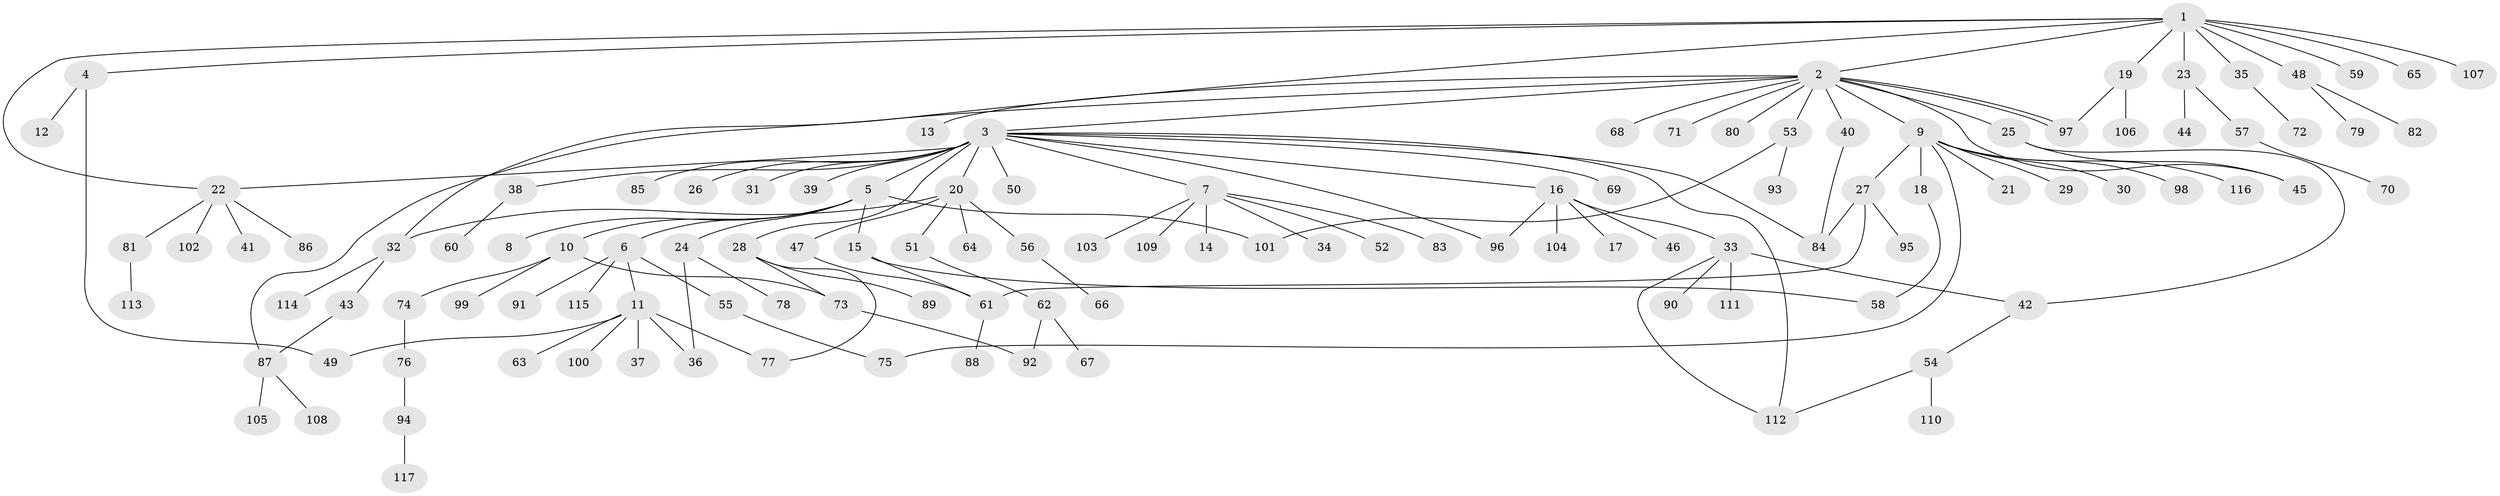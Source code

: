 // Generated by graph-tools (version 1.1) at 2025/14/03/09/25 04:14:41]
// undirected, 117 vertices, 138 edges
graph export_dot {
graph [start="1"]
  node [color=gray90,style=filled];
  1;
  2;
  3;
  4;
  5;
  6;
  7;
  8;
  9;
  10;
  11;
  12;
  13;
  14;
  15;
  16;
  17;
  18;
  19;
  20;
  21;
  22;
  23;
  24;
  25;
  26;
  27;
  28;
  29;
  30;
  31;
  32;
  33;
  34;
  35;
  36;
  37;
  38;
  39;
  40;
  41;
  42;
  43;
  44;
  45;
  46;
  47;
  48;
  49;
  50;
  51;
  52;
  53;
  54;
  55;
  56;
  57;
  58;
  59;
  60;
  61;
  62;
  63;
  64;
  65;
  66;
  67;
  68;
  69;
  70;
  71;
  72;
  73;
  74;
  75;
  76;
  77;
  78;
  79;
  80;
  81;
  82;
  83;
  84;
  85;
  86;
  87;
  88;
  89;
  90;
  91;
  92;
  93;
  94;
  95;
  96;
  97;
  98;
  99;
  100;
  101;
  102;
  103;
  104;
  105;
  106;
  107;
  108;
  109;
  110;
  111;
  112;
  113;
  114;
  115;
  116;
  117;
  1 -- 2;
  1 -- 4;
  1 -- 19;
  1 -- 22;
  1 -- 23;
  1 -- 32;
  1 -- 35;
  1 -- 48;
  1 -- 59;
  1 -- 65;
  1 -- 107;
  2 -- 3;
  2 -- 9;
  2 -- 13;
  2 -- 25;
  2 -- 40;
  2 -- 45;
  2 -- 53;
  2 -- 68;
  2 -- 71;
  2 -- 80;
  2 -- 87;
  2 -- 97;
  2 -- 97;
  3 -- 5;
  3 -- 7;
  3 -- 16;
  3 -- 20;
  3 -- 22;
  3 -- 26;
  3 -- 28;
  3 -- 31;
  3 -- 38;
  3 -- 39;
  3 -- 50;
  3 -- 69;
  3 -- 84;
  3 -- 85;
  3 -- 96;
  3 -- 112;
  4 -- 12;
  4 -- 49;
  5 -- 6;
  5 -- 8;
  5 -- 10;
  5 -- 15;
  5 -- 24;
  5 -- 101;
  6 -- 11;
  6 -- 55;
  6 -- 91;
  6 -- 115;
  7 -- 14;
  7 -- 34;
  7 -- 52;
  7 -- 83;
  7 -- 103;
  7 -- 109;
  9 -- 18;
  9 -- 21;
  9 -- 27;
  9 -- 29;
  9 -- 30;
  9 -- 75;
  9 -- 98;
  9 -- 116;
  10 -- 73;
  10 -- 74;
  10 -- 99;
  11 -- 36;
  11 -- 37;
  11 -- 49;
  11 -- 63;
  11 -- 77;
  11 -- 100;
  15 -- 58;
  15 -- 61;
  16 -- 17;
  16 -- 33;
  16 -- 46;
  16 -- 96;
  16 -- 104;
  18 -- 58;
  19 -- 97;
  19 -- 106;
  20 -- 32;
  20 -- 47;
  20 -- 51;
  20 -- 56;
  20 -- 64;
  22 -- 41;
  22 -- 81;
  22 -- 86;
  22 -- 102;
  23 -- 44;
  23 -- 57;
  24 -- 36;
  24 -- 78;
  25 -- 42;
  25 -- 45;
  27 -- 61;
  27 -- 84;
  27 -- 95;
  28 -- 73;
  28 -- 77;
  28 -- 89;
  32 -- 43;
  32 -- 114;
  33 -- 42;
  33 -- 90;
  33 -- 111;
  33 -- 112;
  35 -- 72;
  38 -- 60;
  40 -- 84;
  42 -- 54;
  43 -- 87;
  47 -- 61;
  48 -- 79;
  48 -- 82;
  51 -- 62;
  53 -- 93;
  53 -- 101;
  54 -- 110;
  54 -- 112;
  55 -- 75;
  56 -- 66;
  57 -- 70;
  61 -- 88;
  62 -- 67;
  62 -- 92;
  73 -- 92;
  74 -- 76;
  76 -- 94;
  81 -- 113;
  87 -- 105;
  87 -- 108;
  94 -- 117;
}
